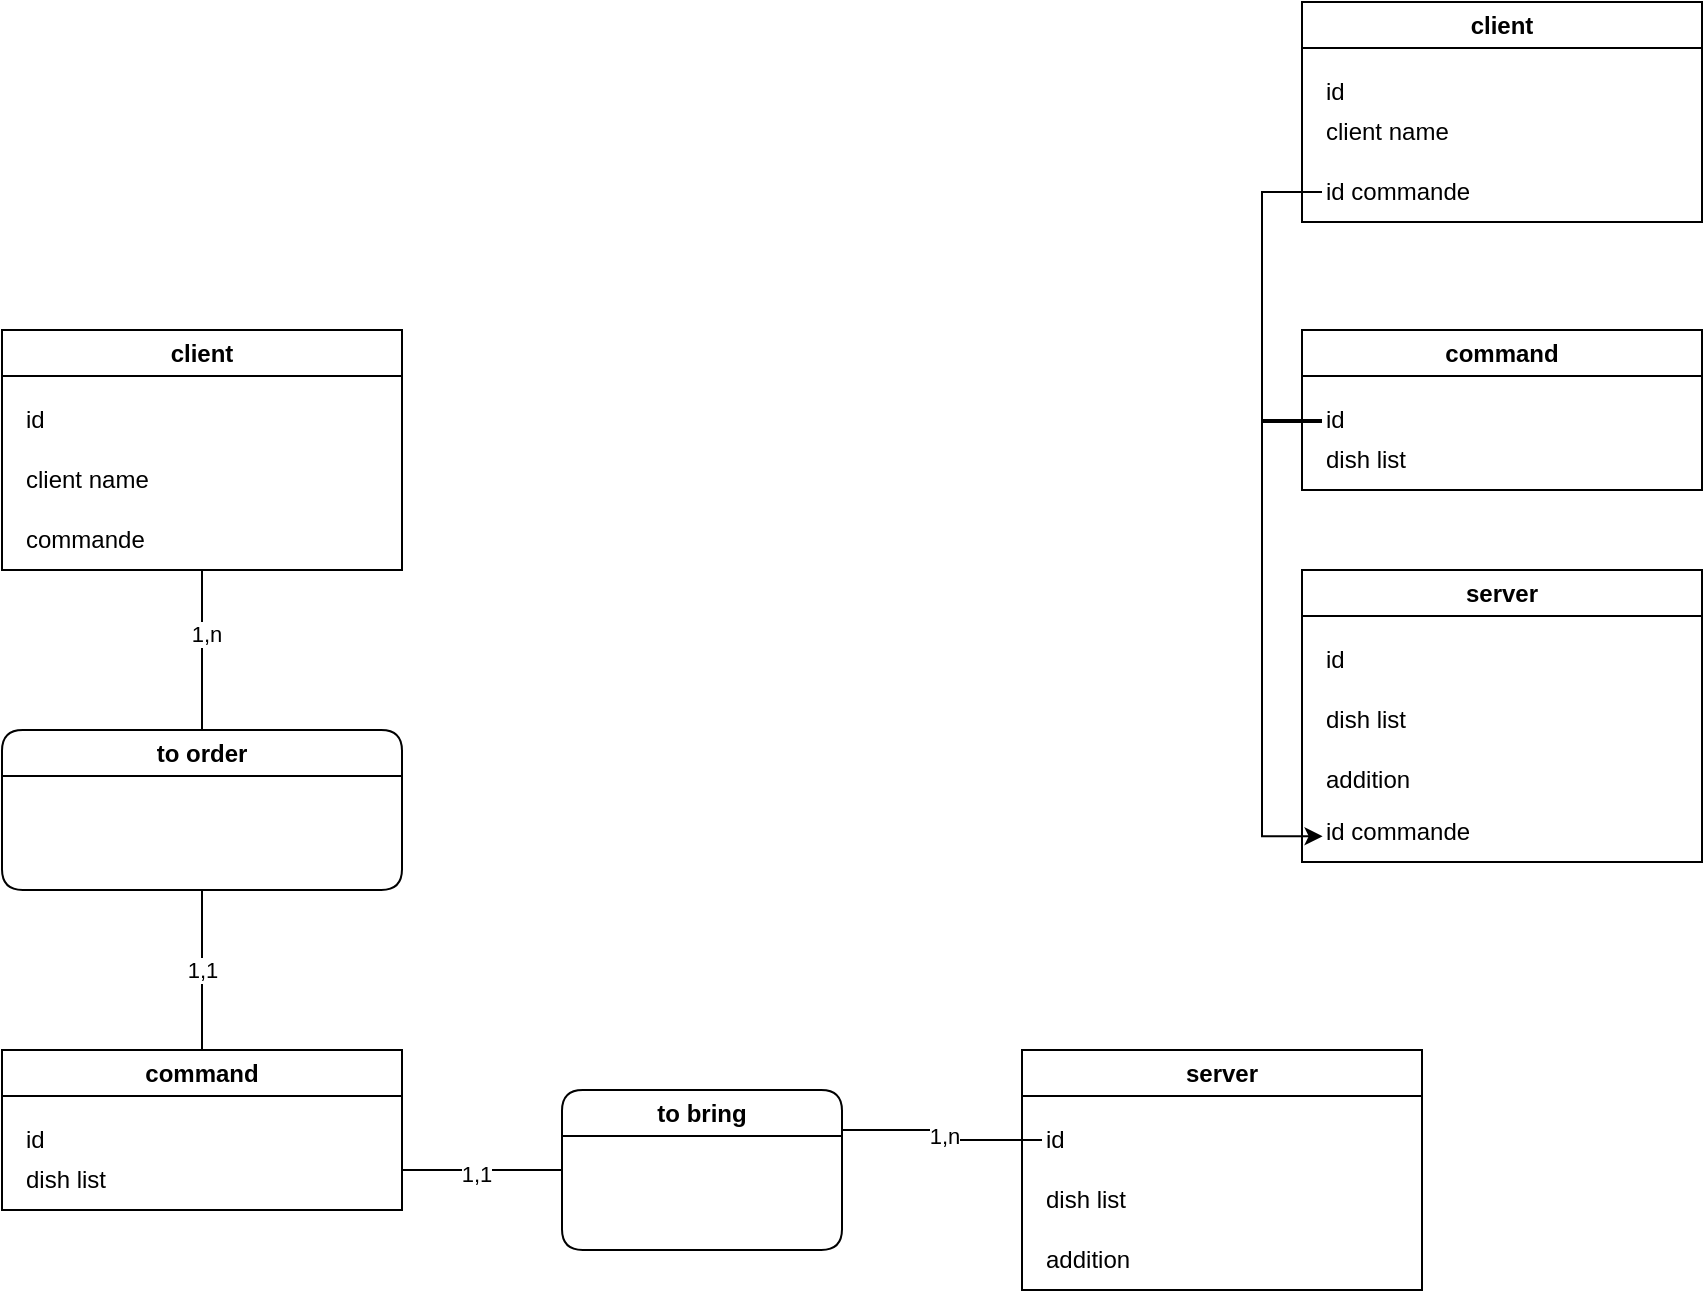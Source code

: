 <mxfile version="26.0.11">
  <diagram name="Page-1" id="PlA0bTD1htJH5vswvW3-">
    <mxGraphModel dx="1208" dy="1852" grid="1" gridSize="10" guides="1" tooltips="1" connect="1" arrows="1" fold="1" page="1" pageScale="1" pageWidth="827" pageHeight="1169" math="0" shadow="0">
      <root>
        <mxCell id="0" />
        <mxCell id="1" parent="0" />
        <mxCell id="G4qgXDZa_Toy5dqRiD-m-136" style="edgeStyle=orthogonalEdgeStyle;rounded=0;orthogonalLoop=1;jettySize=auto;html=1;entryX=0.5;entryY=0;entryDx=0;entryDy=0;endArrow=none;startFill=0;" edge="1" parent="1" source="G4qgXDZa_Toy5dqRiD-m-72" target="G4qgXDZa_Toy5dqRiD-m-130">
          <mxGeometry relative="1" as="geometry" />
        </mxCell>
        <mxCell id="G4qgXDZa_Toy5dqRiD-m-138" value="1,n" style="edgeLabel;html=1;align=center;verticalAlign=middle;resizable=0;points=[];" vertex="1" connectable="0" parent="G4qgXDZa_Toy5dqRiD-m-136">
          <mxGeometry x="-0.213" y="2" relative="1" as="geometry">
            <mxPoint as="offset" />
          </mxGeometry>
        </mxCell>
        <mxCell id="G4qgXDZa_Toy5dqRiD-m-72" value="client" style="swimlane;whiteSpace=wrap;html=1;" vertex="1" parent="1">
          <mxGeometry x="10" y="-446" width="200" height="120" as="geometry" />
        </mxCell>
        <mxCell id="G4qgXDZa_Toy5dqRiD-m-73" value="client name" style="text;html=1;align=left;verticalAlign=middle;resizable=0;points=[];autosize=1;strokeColor=none;fillColor=none;" vertex="1" parent="G4qgXDZa_Toy5dqRiD-m-72">
          <mxGeometry x="10" y="60" width="80" height="30" as="geometry" />
        </mxCell>
        <mxCell id="G4qgXDZa_Toy5dqRiD-m-74" value="id" style="text;html=1;align=left;verticalAlign=middle;resizable=0;points=[];autosize=1;strokeColor=none;fillColor=none;" vertex="1" parent="G4qgXDZa_Toy5dqRiD-m-72">
          <mxGeometry x="10" y="30" width="30" height="30" as="geometry" />
        </mxCell>
        <mxCell id="G4qgXDZa_Toy5dqRiD-m-98" value="commande" style="text;html=1;align=left;verticalAlign=middle;resizable=0;points=[];autosize=1;strokeColor=none;fillColor=none;" vertex="1" parent="G4qgXDZa_Toy5dqRiD-m-72">
          <mxGeometry x="10" y="90" width="80" height="30" as="geometry" />
        </mxCell>
        <mxCell id="G4qgXDZa_Toy5dqRiD-m-137" style="edgeStyle=orthogonalEdgeStyle;rounded=0;orthogonalLoop=1;jettySize=auto;html=1;entryX=0.5;entryY=0;entryDx=0;entryDy=0;endArrow=none;startFill=0;" edge="1" parent="1" source="G4qgXDZa_Toy5dqRiD-m-130" target="G4qgXDZa_Toy5dqRiD-m-132">
          <mxGeometry relative="1" as="geometry" />
        </mxCell>
        <mxCell id="G4qgXDZa_Toy5dqRiD-m-139" value="1,1" style="edgeLabel;html=1;align=center;verticalAlign=middle;resizable=0;points=[];" vertex="1" connectable="0" parent="G4qgXDZa_Toy5dqRiD-m-137">
          <mxGeometry x="-0.017" relative="1" as="geometry">
            <mxPoint as="offset" />
          </mxGeometry>
        </mxCell>
        <mxCell id="G4qgXDZa_Toy5dqRiD-m-130" value="to order" style="swimlane;whiteSpace=wrap;html=1;rounded=1;startSize=23;" vertex="1" parent="1">
          <mxGeometry x="10" y="-246" width="200" height="80" as="geometry" />
        </mxCell>
        <mxCell id="G4qgXDZa_Toy5dqRiD-m-132" value="command" style="swimlane;whiteSpace=wrap;html=1;" vertex="1" parent="1">
          <mxGeometry x="10" y="-86" width="200" height="80" as="geometry" />
        </mxCell>
        <mxCell id="G4qgXDZa_Toy5dqRiD-m-134" value="id" style="text;html=1;align=left;verticalAlign=middle;resizable=0;points=[];autosize=1;strokeColor=none;fillColor=none;" vertex="1" parent="G4qgXDZa_Toy5dqRiD-m-132">
          <mxGeometry x="10" y="30" width="30" height="30" as="geometry" />
        </mxCell>
        <mxCell id="G4qgXDZa_Toy5dqRiD-m-135" value="dish list" style="text;html=1;align=left;verticalAlign=middle;resizable=0;points=[];autosize=1;strokeColor=none;fillColor=none;" vertex="1" parent="G4qgXDZa_Toy5dqRiD-m-132">
          <mxGeometry x="10" y="50" width="60" height="30" as="geometry" />
        </mxCell>
        <mxCell id="G4qgXDZa_Toy5dqRiD-m-141" value="server" style="swimlane;whiteSpace=wrap;html=1;" vertex="1" parent="1">
          <mxGeometry x="520" y="-86" width="200" height="120" as="geometry" />
        </mxCell>
        <mxCell id="G4qgXDZa_Toy5dqRiD-m-142" value="dish list" style="text;html=1;align=left;verticalAlign=middle;resizable=0;points=[];autosize=1;strokeColor=none;fillColor=none;" vertex="1" parent="G4qgXDZa_Toy5dqRiD-m-141">
          <mxGeometry x="10" y="60" width="60" height="30" as="geometry" />
        </mxCell>
        <mxCell id="G4qgXDZa_Toy5dqRiD-m-143" value="id" style="text;html=1;align=left;verticalAlign=middle;resizable=0;points=[];autosize=1;strokeColor=none;fillColor=none;" vertex="1" parent="G4qgXDZa_Toy5dqRiD-m-141">
          <mxGeometry x="10" y="30" width="30" height="30" as="geometry" />
        </mxCell>
        <mxCell id="G4qgXDZa_Toy5dqRiD-m-144" value="addition" style="text;html=1;align=left;verticalAlign=middle;resizable=0;points=[];autosize=1;strokeColor=none;fillColor=none;" vertex="1" parent="G4qgXDZa_Toy5dqRiD-m-141">
          <mxGeometry x="10" y="90" width="70" height="30" as="geometry" />
        </mxCell>
        <mxCell id="G4qgXDZa_Toy5dqRiD-m-148" style="edgeStyle=orthogonalEdgeStyle;rounded=0;orthogonalLoop=1;jettySize=auto;html=1;entryX=1;entryY=0.75;entryDx=0;entryDy=0;endArrow=none;startFill=0;" edge="1" parent="1" source="G4qgXDZa_Toy5dqRiD-m-145" target="G4qgXDZa_Toy5dqRiD-m-132">
          <mxGeometry relative="1" as="geometry" />
        </mxCell>
        <mxCell id="G4qgXDZa_Toy5dqRiD-m-150" value="1,1" style="edgeLabel;html=1;align=center;verticalAlign=middle;resizable=0;points=[];" vertex="1" connectable="0" parent="G4qgXDZa_Toy5dqRiD-m-148">
          <mxGeometry x="0.07" y="2" relative="1" as="geometry">
            <mxPoint as="offset" />
          </mxGeometry>
        </mxCell>
        <mxCell id="G4qgXDZa_Toy5dqRiD-m-145" value="to bring" style="swimlane;whiteSpace=wrap;html=1;rounded=1;startSize=23;" vertex="1" parent="1">
          <mxGeometry x="290" y="-66" width="140" height="80" as="geometry" />
        </mxCell>
        <mxCell id="G4qgXDZa_Toy5dqRiD-m-147" style="edgeStyle=orthogonalEdgeStyle;rounded=0;orthogonalLoop=1;jettySize=auto;html=1;entryX=1;entryY=0.25;entryDx=0;entryDy=0;endArrow=none;startFill=0;" edge="1" parent="1" source="G4qgXDZa_Toy5dqRiD-m-143" target="G4qgXDZa_Toy5dqRiD-m-145">
          <mxGeometry relative="1" as="geometry" />
        </mxCell>
        <mxCell id="G4qgXDZa_Toy5dqRiD-m-149" value="1,n" style="edgeLabel;html=1;align=center;verticalAlign=middle;resizable=0;points=[];" vertex="1" connectable="0" parent="G4qgXDZa_Toy5dqRiD-m-147">
          <mxGeometry x="-0.005" y="-1" relative="1" as="geometry">
            <mxPoint as="offset" />
          </mxGeometry>
        </mxCell>
        <mxCell id="G4qgXDZa_Toy5dqRiD-m-163" value="client" style="swimlane;whiteSpace=wrap;html=1;" vertex="1" parent="1">
          <mxGeometry x="660" y="-610" width="200" height="110" as="geometry" />
        </mxCell>
        <mxCell id="G4qgXDZa_Toy5dqRiD-m-164" value="client name" style="text;html=1;align=left;verticalAlign=middle;resizable=0;points=[];autosize=1;strokeColor=none;fillColor=none;" vertex="1" parent="G4qgXDZa_Toy5dqRiD-m-163">
          <mxGeometry x="10" y="50" width="80" height="30" as="geometry" />
        </mxCell>
        <mxCell id="G4qgXDZa_Toy5dqRiD-m-165" value="id" style="text;html=1;align=left;verticalAlign=middle;resizable=0;points=[];autosize=1;strokeColor=none;fillColor=none;" vertex="1" parent="G4qgXDZa_Toy5dqRiD-m-163">
          <mxGeometry x="10" y="30" width="30" height="30" as="geometry" />
        </mxCell>
        <mxCell id="G4qgXDZa_Toy5dqRiD-m-170" value="id commande" style="text;html=1;align=left;verticalAlign=middle;resizable=0;points=[];autosize=1;strokeColor=none;fillColor=none;" vertex="1" parent="G4qgXDZa_Toy5dqRiD-m-163">
          <mxGeometry x="10" y="80" width="100" height="30" as="geometry" />
        </mxCell>
        <mxCell id="G4qgXDZa_Toy5dqRiD-m-167" value="command" style="swimlane;whiteSpace=wrap;html=1;" vertex="1" parent="1">
          <mxGeometry x="660" y="-446" width="200" height="80" as="geometry" />
        </mxCell>
        <mxCell id="G4qgXDZa_Toy5dqRiD-m-168" value="id" style="text;html=1;align=left;verticalAlign=middle;resizable=0;points=[];autosize=1;strokeColor=none;fillColor=none;" vertex="1" parent="G4qgXDZa_Toy5dqRiD-m-167">
          <mxGeometry x="10" y="30" width="30" height="30" as="geometry" />
        </mxCell>
        <mxCell id="G4qgXDZa_Toy5dqRiD-m-169" value="dish list" style="text;html=1;align=left;verticalAlign=middle;resizable=0;points=[];autosize=1;strokeColor=none;fillColor=none;" vertex="1" parent="G4qgXDZa_Toy5dqRiD-m-167">
          <mxGeometry x="10" y="50" width="60" height="30" as="geometry" />
        </mxCell>
        <mxCell id="G4qgXDZa_Toy5dqRiD-m-173" style="edgeStyle=orthogonalEdgeStyle;rounded=0;orthogonalLoop=1;jettySize=auto;html=1;entryX=0;entryY=0.533;entryDx=0;entryDy=0;entryPerimeter=0;endArrow=none;startFill=0;" edge="1" parent="1" source="G4qgXDZa_Toy5dqRiD-m-170" target="G4qgXDZa_Toy5dqRiD-m-168">
          <mxGeometry relative="1" as="geometry">
            <Array as="points">
              <mxPoint x="640" y="-515" />
              <mxPoint x="640" y="-400" />
            </Array>
          </mxGeometry>
        </mxCell>
        <mxCell id="G4qgXDZa_Toy5dqRiD-m-174" value="server" style="swimlane;whiteSpace=wrap;html=1;" vertex="1" parent="1">
          <mxGeometry x="660" y="-326" width="200" height="146" as="geometry" />
        </mxCell>
        <mxCell id="G4qgXDZa_Toy5dqRiD-m-175" value="dish list" style="text;html=1;align=left;verticalAlign=middle;resizable=0;points=[];autosize=1;strokeColor=none;fillColor=none;" vertex="1" parent="G4qgXDZa_Toy5dqRiD-m-174">
          <mxGeometry x="10" y="60" width="60" height="30" as="geometry" />
        </mxCell>
        <mxCell id="G4qgXDZa_Toy5dqRiD-m-176" value="id" style="text;html=1;align=left;verticalAlign=middle;resizable=0;points=[];autosize=1;strokeColor=none;fillColor=none;" vertex="1" parent="G4qgXDZa_Toy5dqRiD-m-174">
          <mxGeometry x="10" y="30" width="30" height="30" as="geometry" />
        </mxCell>
        <mxCell id="G4qgXDZa_Toy5dqRiD-m-177" value="addition" style="text;html=1;align=left;verticalAlign=middle;resizable=0;points=[];autosize=1;strokeColor=none;fillColor=none;" vertex="1" parent="G4qgXDZa_Toy5dqRiD-m-174">
          <mxGeometry x="10" y="90" width="70" height="30" as="geometry" />
        </mxCell>
        <mxCell id="G4qgXDZa_Toy5dqRiD-m-179" value="id commande" style="text;html=1;align=left;verticalAlign=middle;resizable=0;points=[];autosize=1;strokeColor=none;fillColor=none;" vertex="1" parent="G4qgXDZa_Toy5dqRiD-m-174">
          <mxGeometry x="10" y="116" width="100" height="30" as="geometry" />
        </mxCell>
        <mxCell id="G4qgXDZa_Toy5dqRiD-m-180" style="edgeStyle=orthogonalEdgeStyle;rounded=0;orthogonalLoop=1;jettySize=auto;html=1;entryX=0.003;entryY=0.571;entryDx=0;entryDy=0;entryPerimeter=0;" edge="1" parent="1" source="G4qgXDZa_Toy5dqRiD-m-168" target="G4qgXDZa_Toy5dqRiD-m-179">
          <mxGeometry relative="1" as="geometry">
            <Array as="points">
              <mxPoint x="640" y="-401" />
              <mxPoint x="640" y="-193" />
            </Array>
          </mxGeometry>
        </mxCell>
      </root>
    </mxGraphModel>
  </diagram>
</mxfile>
